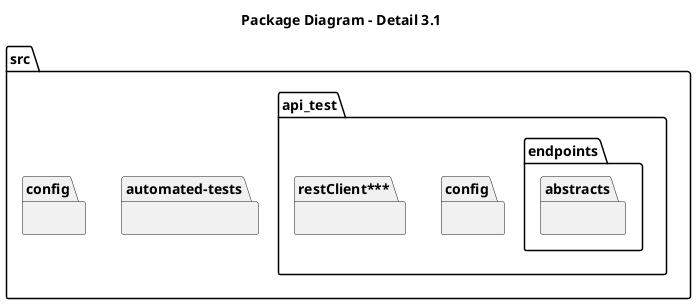 @startuml "Package Diagram"

title "Package Diagram - Detail 3.1"

package "src" {

    package "api_test" {
        package "config" {}
        package "endpoints"{
            package "abstracts" {}
        }
        package "restClient***" {}
    }

    package "automated-tests" {}

    package "config" {}

    
}


@enduml